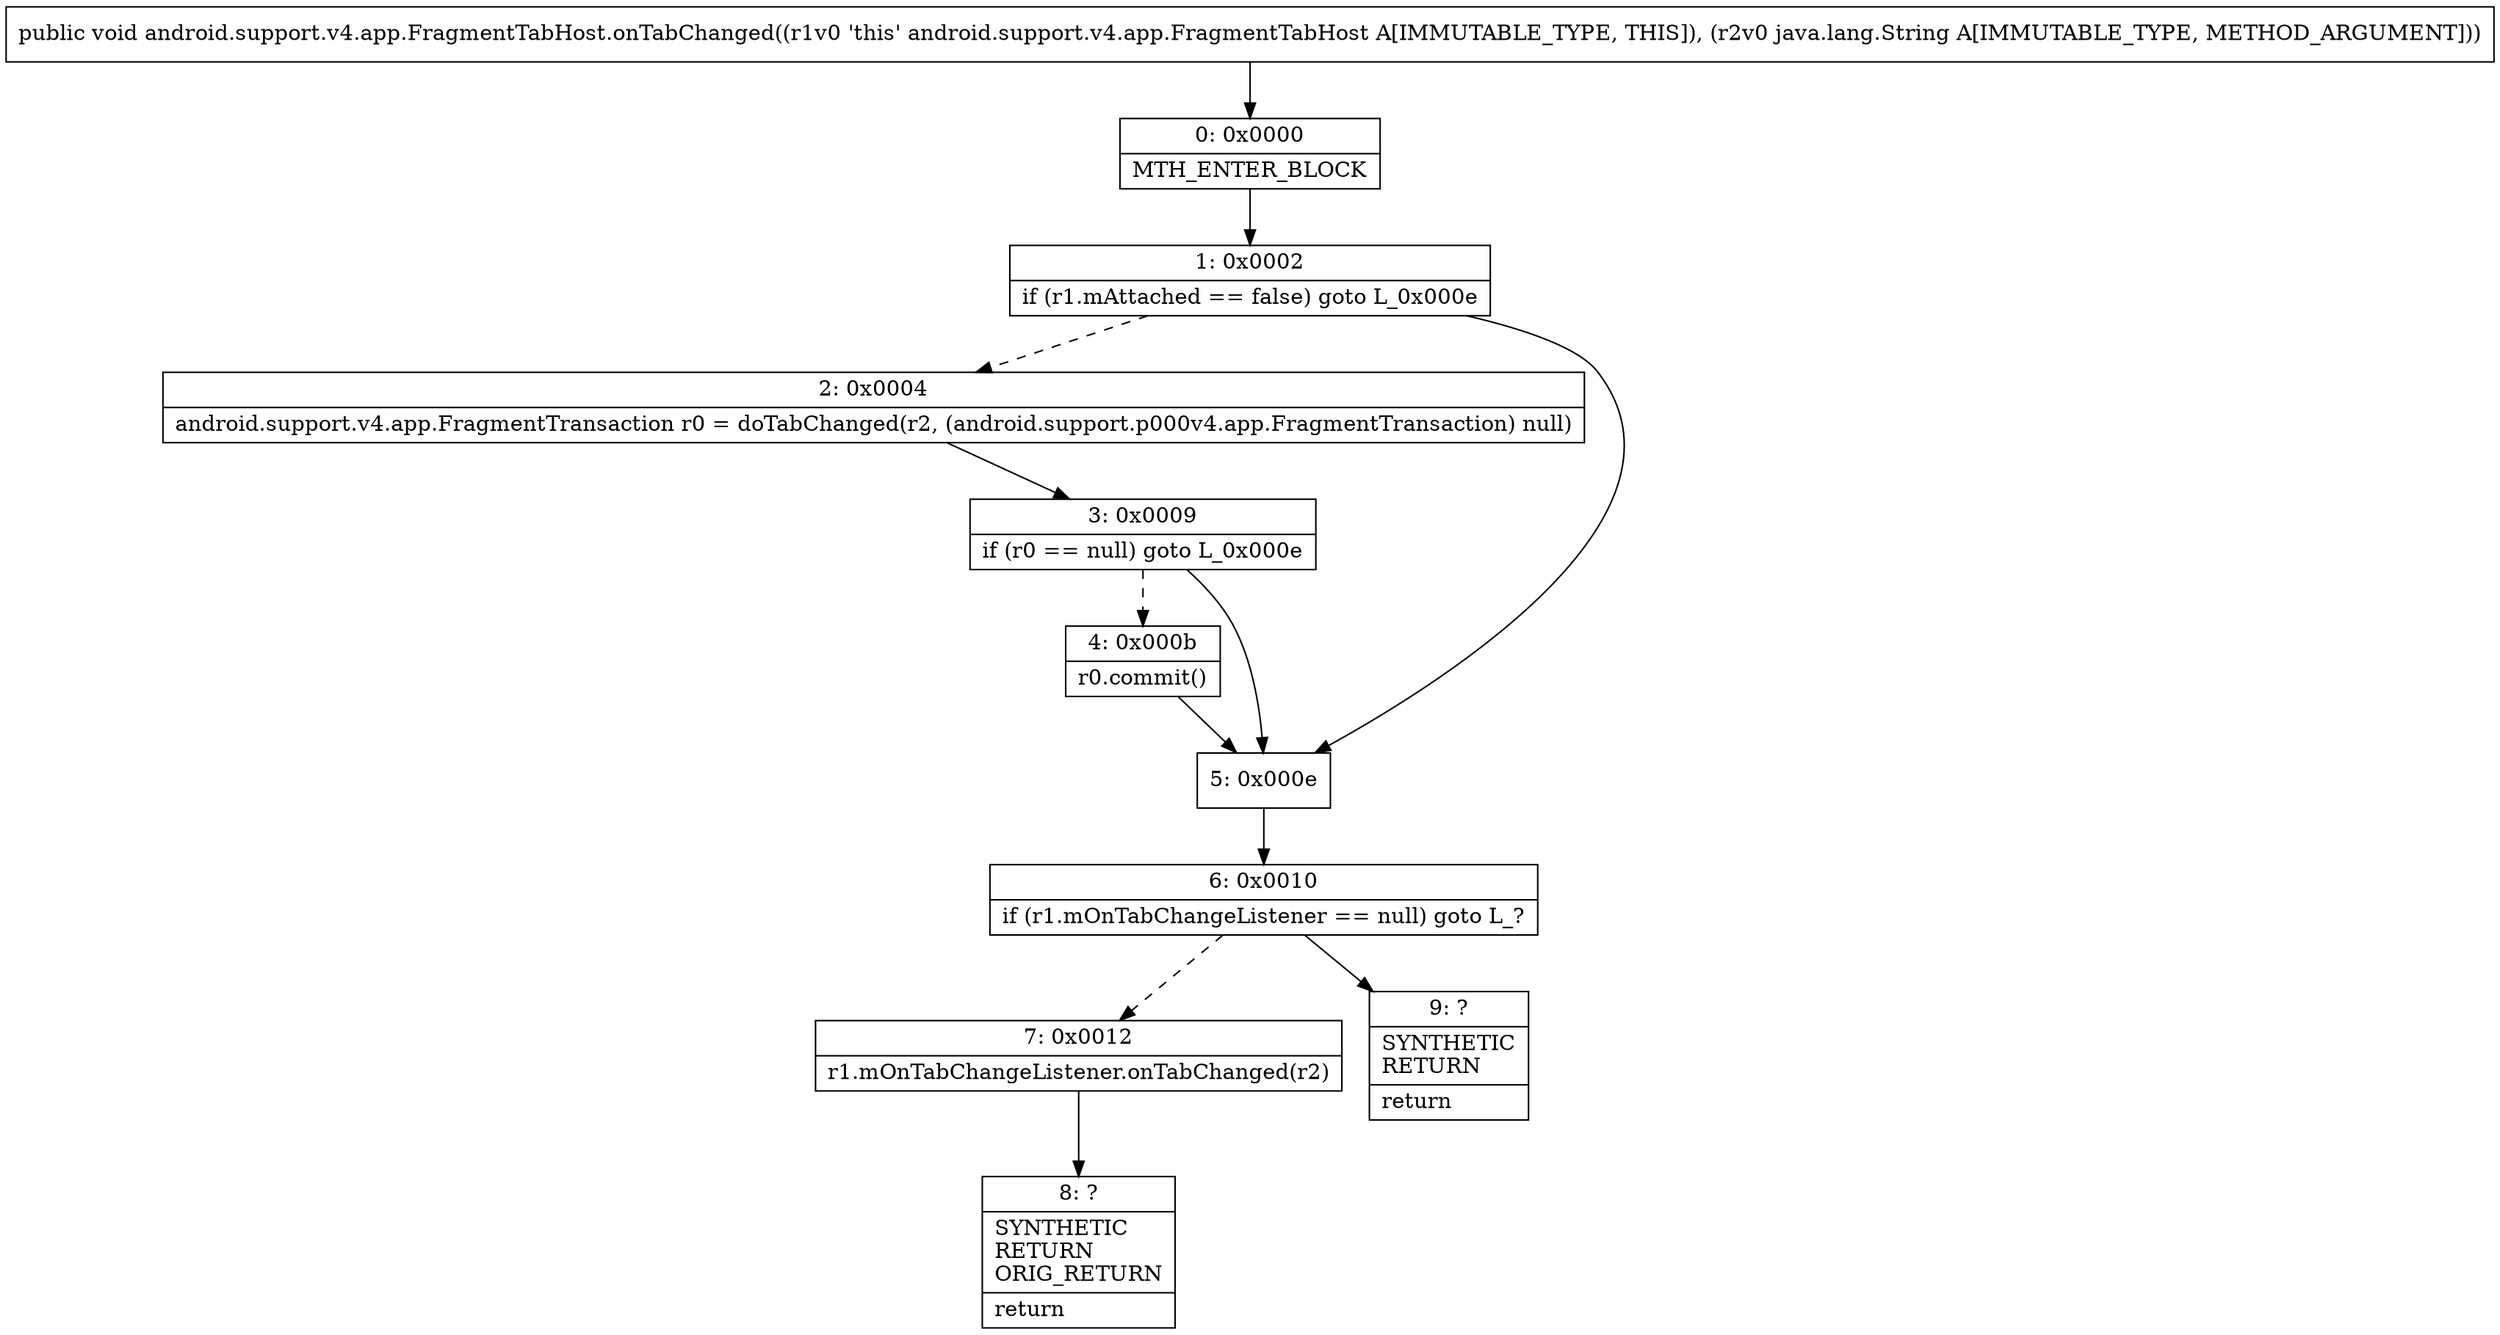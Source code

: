 digraph "CFG forandroid.support.v4.app.FragmentTabHost.onTabChanged(Ljava\/lang\/String;)V" {
Node_0 [shape=record,label="{0\:\ 0x0000|MTH_ENTER_BLOCK\l}"];
Node_1 [shape=record,label="{1\:\ 0x0002|if (r1.mAttached == false) goto L_0x000e\l}"];
Node_2 [shape=record,label="{2\:\ 0x0004|android.support.v4.app.FragmentTransaction r0 = doTabChanged(r2, (android.support.p000v4.app.FragmentTransaction) null)\l}"];
Node_3 [shape=record,label="{3\:\ 0x0009|if (r0 == null) goto L_0x000e\l}"];
Node_4 [shape=record,label="{4\:\ 0x000b|r0.commit()\l}"];
Node_5 [shape=record,label="{5\:\ 0x000e}"];
Node_6 [shape=record,label="{6\:\ 0x0010|if (r1.mOnTabChangeListener == null) goto L_?\l}"];
Node_7 [shape=record,label="{7\:\ 0x0012|r1.mOnTabChangeListener.onTabChanged(r2)\l}"];
Node_8 [shape=record,label="{8\:\ ?|SYNTHETIC\lRETURN\lORIG_RETURN\l|return\l}"];
Node_9 [shape=record,label="{9\:\ ?|SYNTHETIC\lRETURN\l|return\l}"];
MethodNode[shape=record,label="{public void android.support.v4.app.FragmentTabHost.onTabChanged((r1v0 'this' android.support.v4.app.FragmentTabHost A[IMMUTABLE_TYPE, THIS]), (r2v0 java.lang.String A[IMMUTABLE_TYPE, METHOD_ARGUMENT])) }"];
MethodNode -> Node_0;
Node_0 -> Node_1;
Node_1 -> Node_2[style=dashed];
Node_1 -> Node_5;
Node_2 -> Node_3;
Node_3 -> Node_4[style=dashed];
Node_3 -> Node_5;
Node_4 -> Node_5;
Node_5 -> Node_6;
Node_6 -> Node_7[style=dashed];
Node_6 -> Node_9;
Node_7 -> Node_8;
}

